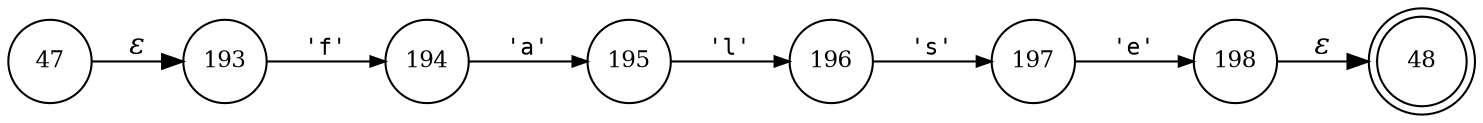 digraph ATN {
rankdir=LR;
s48[fontsize=11, label="48", shape=doublecircle, fixedsize=true, width=.6];
s193[fontsize=11,label="193", shape=circle, fixedsize=true, width=.55, peripheries=1];
s194[fontsize=11,label="194", shape=circle, fixedsize=true, width=.55, peripheries=1];
s195[fontsize=11,label="195", shape=circle, fixedsize=true, width=.55, peripheries=1];
s196[fontsize=11,label="196", shape=circle, fixedsize=true, width=.55, peripheries=1];
s197[fontsize=11,label="197", shape=circle, fixedsize=true, width=.55, peripheries=1];
s198[fontsize=11,label="198", shape=circle, fixedsize=true, width=.55, peripheries=1];
s47[fontsize=11,label="47", shape=circle, fixedsize=true, width=.55, peripheries=1];
s47 -> s193 [fontname="Times-Italic", label="&epsilon;"];
s193 -> s194 [fontsize=11, fontname="Courier", arrowsize=.7, label = "'f'", arrowhead = normal];
s194 -> s195 [fontsize=11, fontname="Courier", arrowsize=.7, label = "'a'", arrowhead = normal];
s195 -> s196 [fontsize=11, fontname="Courier", arrowsize=.7, label = "'l'", arrowhead = normal];
s196 -> s197 [fontsize=11, fontname="Courier", arrowsize=.7, label = "'s'", arrowhead = normal];
s197 -> s198 [fontsize=11, fontname="Courier", arrowsize=.7, label = "'e'", arrowhead = normal];
s198 -> s48 [fontname="Times-Italic", label="&epsilon;"];
}